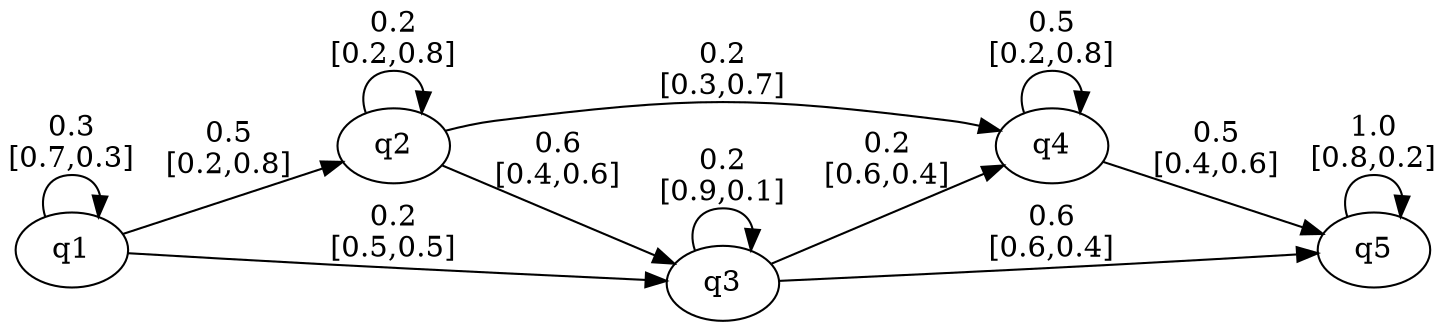 digraph Beatles {
    // レイアウトの指定
    rankdir=LR;

    // ノードの定義
    A [label="q1"];
    B [label="q2"];
    C [label="q3"];
    D [label="q4"];
    E [label="q5"];

    // エッジの定義
    A -> A [label="0.3\n[0.7,0.3]"];
    A -> B [label="0.5\n[0.2,0.8]"];
    A -> C [label="0.2\n[0.5,0.5]"];

    B -> B [label="0.2\n[0.2,0.8]"];
    B -> C [label="0.6\n[0.4,0.6]"];
    B -> D [label="0.2\n[0.3,0.7]"];

    C -> C [label="0.2\n[0.9,0.1]"];
    C -> D [label="0.2\n[0.6,0.4]"];
    C -> E [label="0.6\n[0.6,0.4]"];

    D -> D [label="0.5\n[0.2,0.8]"];
    D -> E [label="0.5\n[0.4,0.6]"];

    E -> E [label="1.0\n[0.8,0.2]"];
}
